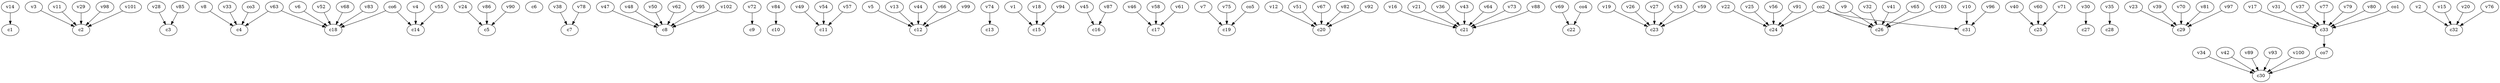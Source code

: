 strict digraph  {
c1;
c2;
c3;
c4;
c5;
c6;
c7;
c8;
c9;
c10;
c11;
c12;
c13;
c14;
c15;
c16;
c17;
c18;
c19;
c20;
c21;
c22;
c23;
c24;
c25;
c26;
c27;
c28;
c29;
c30;
c31;
c32;
c33;
v1;
v2;
v3;
v4;
v5;
v6;
v7;
v8;
v9;
v10;
v11;
v12;
v13;
v14;
v15;
v16;
v17;
v18;
v19;
v20;
v21;
v22;
v23;
v24;
v25;
v26;
v27;
v28;
v29;
v30;
v31;
v32;
v33;
v34;
v35;
v36;
v37;
v38;
v39;
v40;
v41;
v42;
v43;
v44;
v45;
v46;
v47;
v48;
v49;
v50;
v51;
v52;
v53;
v54;
v55;
v56;
v57;
v58;
v59;
v60;
v61;
v62;
v63;
v64;
v65;
v66;
v67;
v68;
v69;
v70;
v71;
v72;
v73;
v74;
v75;
v76;
v77;
v78;
v79;
v80;
v81;
v82;
v83;
v84;
v85;
v86;
v87;
v88;
v89;
v90;
v91;
v92;
v93;
v94;
v95;
v96;
v97;
v98;
v99;
v100;
v101;
v102;
v103;
co1;
co2;
co3;
co4;
co5;
co6;
co7;
c33 -> co7  [weight=1];
v1 -> c15  [weight=1];
v2 -> c32  [weight=1];
v3 -> c2  [weight=1];
v4 -> c14  [weight=1];
v5 -> c12  [weight=1];
v6 -> c18  [weight=1];
v7 -> c19  [weight=1];
v8 -> c4  [weight=1];
v9 -> c26  [weight=1];
v10 -> c31  [weight=1];
v11 -> c2  [weight=1];
v12 -> c20  [weight=1];
v13 -> c12  [weight=1];
v14 -> c1  [weight=1];
v15 -> c32  [weight=1];
v16 -> c21  [weight=1];
v17 -> c33  [weight=1];
v18 -> c15  [weight=1];
v19 -> c23  [weight=1];
v20 -> c32  [weight=1];
v21 -> c21  [weight=1];
v22 -> c24  [weight=1];
v23 -> c29  [weight=1];
v24 -> c5  [weight=1];
v25 -> c24  [weight=1];
v26 -> c23  [weight=1];
v27 -> c23  [weight=1];
v28 -> c3  [weight=1];
v29 -> c2  [weight=1];
v30 -> c27  [weight=1];
v31 -> c33  [weight=1];
v32 -> c26  [weight=1];
v33 -> c4  [weight=1];
v34 -> c30  [weight=1];
v35 -> c28  [weight=1];
v36 -> c21  [weight=1];
v37 -> c33  [weight=1];
v38 -> c7  [weight=1];
v39 -> c29  [weight=1];
v40 -> c25  [weight=1];
v41 -> c26  [weight=1];
v42 -> c30  [weight=1];
v43 -> c21  [weight=1];
v44 -> c12  [weight=1];
v45 -> c16  [weight=1];
v46 -> c17  [weight=1];
v47 -> c8  [weight=1];
v48 -> c8  [weight=1];
v49 -> c11  [weight=1];
v50 -> c8  [weight=1];
v51 -> c20  [weight=1];
v52 -> c18  [weight=1];
v53 -> c23  [weight=1];
v54 -> c11  [weight=1];
v55 -> c14  [weight=1];
v56 -> c24  [weight=1];
v57 -> c11  [weight=1];
v58 -> c17  [weight=1];
v59 -> c23  [weight=1];
v60 -> c25  [weight=1];
v61 -> c17  [weight=1];
v62 -> c8  [weight=1];
v63 -> c4  [weight=1];
v63 -> c18  [weight=1];
v64 -> c21  [weight=1];
v65 -> c26  [weight=1];
v66 -> c12  [weight=1];
v67 -> c20  [weight=1];
v68 -> c18  [weight=1];
v69 -> c22  [weight=1];
v70 -> c29  [weight=1];
v71 -> c25  [weight=1];
v72 -> c9  [weight=1];
v73 -> c21  [weight=1];
v74 -> c13  [weight=1];
v75 -> c19  [weight=1];
v76 -> c32  [weight=1];
v77 -> c33  [weight=1];
v78 -> c7  [weight=1];
v79 -> c33  [weight=1];
v80 -> c33  [weight=1];
v81 -> c29  [weight=1];
v82 -> c20  [weight=1];
v83 -> c18  [weight=1];
v84 -> c10  [weight=1];
v85 -> c3  [weight=1];
v86 -> c5  [weight=1];
v87 -> c16  [weight=1];
v88 -> c21  [weight=1];
v89 -> c30  [weight=1];
v90 -> c5  [weight=1];
v91 -> c24  [weight=1];
v92 -> c20  [weight=1];
v93 -> c30  [weight=1];
v94 -> c15  [weight=1];
v95 -> c8  [weight=1];
v96 -> c31  [weight=1];
v97 -> c29  [weight=1];
v98 -> c2  [weight=1];
v99 -> c12  [weight=1];
v100 -> c30  [weight=1];
v101 -> c2  [weight=1];
v102 -> c8  [weight=1];
v103 -> c26  [weight=1];
co1 -> c33  [weight=1];
co2 -> c26  [weight=1];
co2 -> c24  [weight=1];
co2 -> c31  [weight=1];
co3 -> c4  [weight=1];
co4 -> c22  [weight=1];
co5 -> c19  [weight=1];
co6 -> c14  [weight=1];
co6 -> c18  [weight=1];
co7 -> c30  [weight=1];
}
